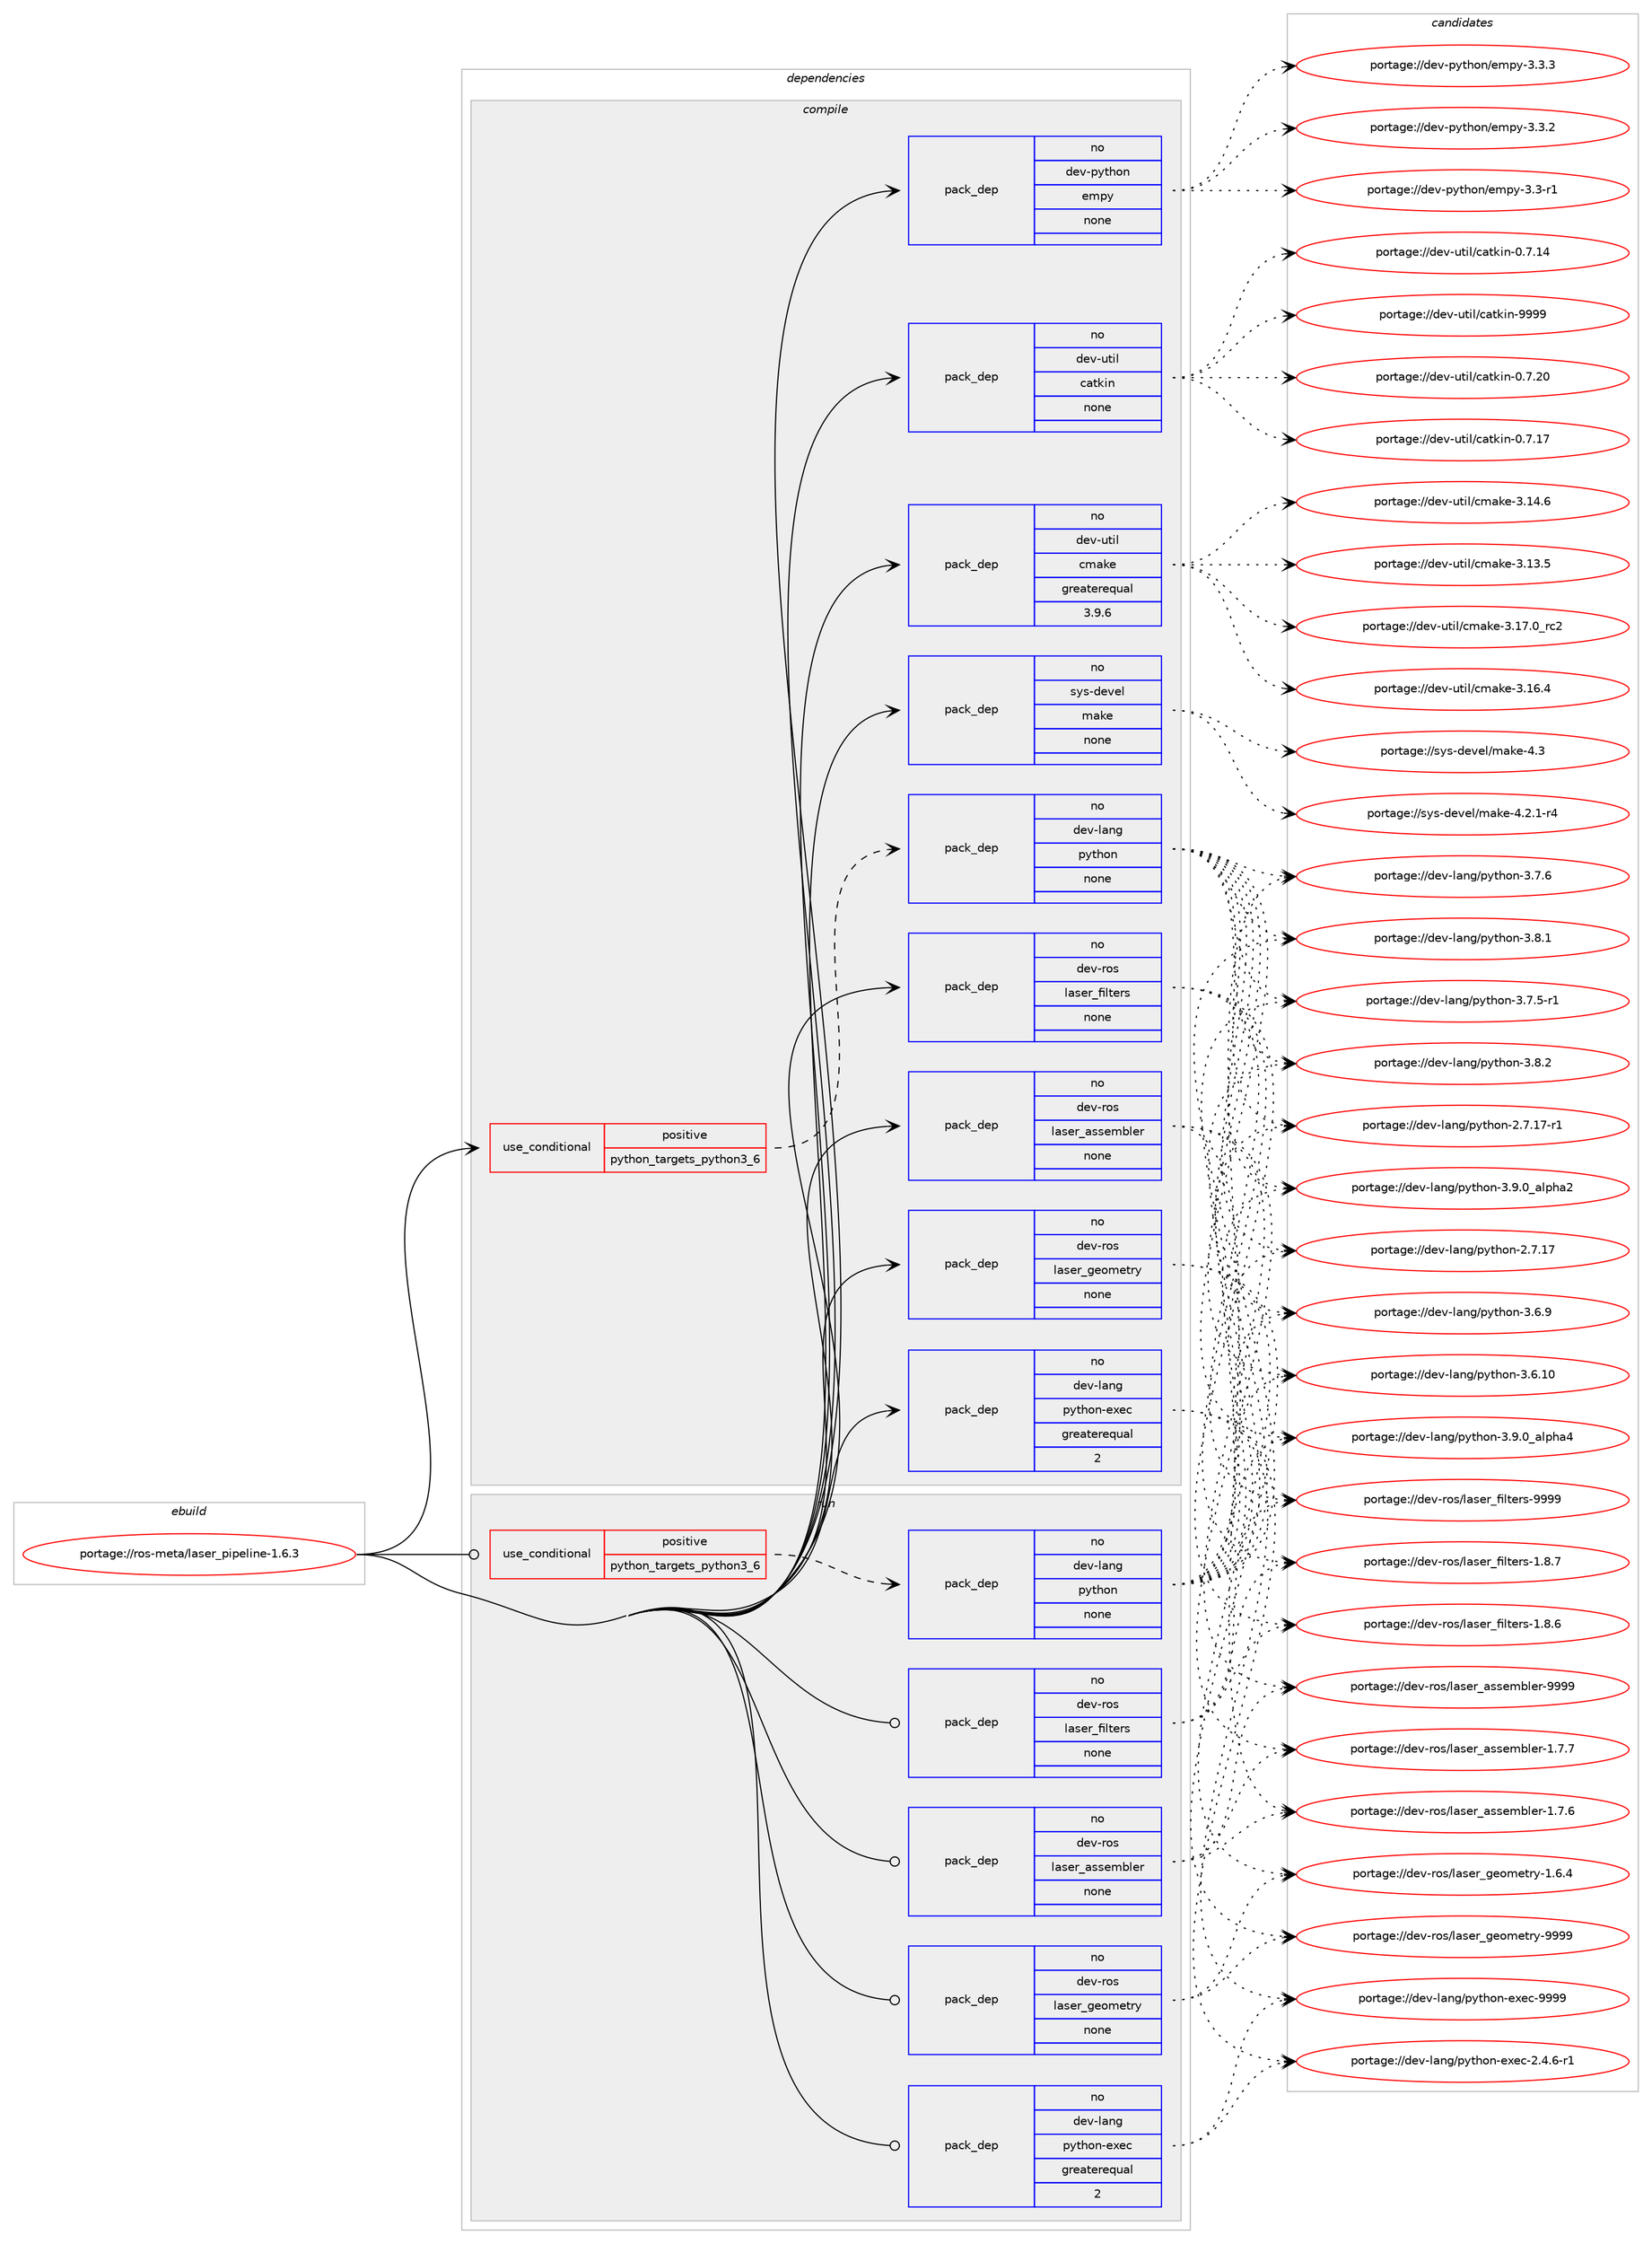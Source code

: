 digraph prolog {

# *************
# Graph options
# *************

newrank=true;
concentrate=true;
compound=true;
graph [rankdir=LR,fontname=Helvetica,fontsize=10,ranksep=1.5];#, ranksep=2.5, nodesep=0.2];
edge  [arrowhead=vee];
node  [fontname=Helvetica,fontsize=10];

# **********
# The ebuild
# **********

subgraph cluster_leftcol {
color=gray;
label=<<i>ebuild</i>>;
id [label="portage://ros-meta/laser_pipeline-1.6.3", color=red, width=4, href="../ros-meta/laser_pipeline-1.6.3.svg"];
}

# ****************
# The dependencies
# ****************

subgraph cluster_midcol {
color=gray;
label=<<i>dependencies</i>>;
subgraph cluster_compile {
fillcolor="#eeeeee";
style=filled;
label=<<i>compile</i>>;
subgraph cond11907 {
dependency60803 [label=<<TABLE BORDER="0" CELLBORDER="1" CELLSPACING="0" CELLPADDING="4"><TR><TD ROWSPAN="3" CELLPADDING="10">use_conditional</TD></TR><TR><TD>positive</TD></TR><TR><TD>python_targets_python3_6</TD></TR></TABLE>>, shape=none, color=red];
subgraph pack47648 {
dependency60804 [label=<<TABLE BORDER="0" CELLBORDER="1" CELLSPACING="0" CELLPADDING="4" WIDTH="220"><TR><TD ROWSPAN="6" CELLPADDING="30">pack_dep</TD></TR><TR><TD WIDTH="110">no</TD></TR><TR><TD>dev-lang</TD></TR><TR><TD>python</TD></TR><TR><TD>none</TD></TR><TR><TD></TD></TR></TABLE>>, shape=none, color=blue];
}
dependency60803:e -> dependency60804:w [weight=20,style="dashed",arrowhead="vee"];
}
id:e -> dependency60803:w [weight=20,style="solid",arrowhead="vee"];
subgraph pack47649 {
dependency60805 [label=<<TABLE BORDER="0" CELLBORDER="1" CELLSPACING="0" CELLPADDING="4" WIDTH="220"><TR><TD ROWSPAN="6" CELLPADDING="30">pack_dep</TD></TR><TR><TD WIDTH="110">no</TD></TR><TR><TD>dev-lang</TD></TR><TR><TD>python-exec</TD></TR><TR><TD>greaterequal</TD></TR><TR><TD>2</TD></TR></TABLE>>, shape=none, color=blue];
}
id:e -> dependency60805:w [weight=20,style="solid",arrowhead="vee"];
subgraph pack47650 {
dependency60806 [label=<<TABLE BORDER="0" CELLBORDER="1" CELLSPACING="0" CELLPADDING="4" WIDTH="220"><TR><TD ROWSPAN="6" CELLPADDING="30">pack_dep</TD></TR><TR><TD WIDTH="110">no</TD></TR><TR><TD>dev-python</TD></TR><TR><TD>empy</TD></TR><TR><TD>none</TD></TR><TR><TD></TD></TR></TABLE>>, shape=none, color=blue];
}
id:e -> dependency60806:w [weight=20,style="solid",arrowhead="vee"];
subgraph pack47651 {
dependency60807 [label=<<TABLE BORDER="0" CELLBORDER="1" CELLSPACING="0" CELLPADDING="4" WIDTH="220"><TR><TD ROWSPAN="6" CELLPADDING="30">pack_dep</TD></TR><TR><TD WIDTH="110">no</TD></TR><TR><TD>dev-ros</TD></TR><TR><TD>laser_assembler</TD></TR><TR><TD>none</TD></TR><TR><TD></TD></TR></TABLE>>, shape=none, color=blue];
}
id:e -> dependency60807:w [weight=20,style="solid",arrowhead="vee"];
subgraph pack47652 {
dependency60808 [label=<<TABLE BORDER="0" CELLBORDER="1" CELLSPACING="0" CELLPADDING="4" WIDTH="220"><TR><TD ROWSPAN="6" CELLPADDING="30">pack_dep</TD></TR><TR><TD WIDTH="110">no</TD></TR><TR><TD>dev-ros</TD></TR><TR><TD>laser_filters</TD></TR><TR><TD>none</TD></TR><TR><TD></TD></TR></TABLE>>, shape=none, color=blue];
}
id:e -> dependency60808:w [weight=20,style="solid",arrowhead="vee"];
subgraph pack47653 {
dependency60809 [label=<<TABLE BORDER="0" CELLBORDER="1" CELLSPACING="0" CELLPADDING="4" WIDTH="220"><TR><TD ROWSPAN="6" CELLPADDING="30">pack_dep</TD></TR><TR><TD WIDTH="110">no</TD></TR><TR><TD>dev-ros</TD></TR><TR><TD>laser_geometry</TD></TR><TR><TD>none</TD></TR><TR><TD></TD></TR></TABLE>>, shape=none, color=blue];
}
id:e -> dependency60809:w [weight=20,style="solid",arrowhead="vee"];
subgraph pack47654 {
dependency60810 [label=<<TABLE BORDER="0" CELLBORDER="1" CELLSPACING="0" CELLPADDING="4" WIDTH="220"><TR><TD ROWSPAN="6" CELLPADDING="30">pack_dep</TD></TR><TR><TD WIDTH="110">no</TD></TR><TR><TD>dev-util</TD></TR><TR><TD>catkin</TD></TR><TR><TD>none</TD></TR><TR><TD></TD></TR></TABLE>>, shape=none, color=blue];
}
id:e -> dependency60810:w [weight=20,style="solid",arrowhead="vee"];
subgraph pack47655 {
dependency60811 [label=<<TABLE BORDER="0" CELLBORDER="1" CELLSPACING="0" CELLPADDING="4" WIDTH="220"><TR><TD ROWSPAN="6" CELLPADDING="30">pack_dep</TD></TR><TR><TD WIDTH="110">no</TD></TR><TR><TD>dev-util</TD></TR><TR><TD>cmake</TD></TR><TR><TD>greaterequal</TD></TR><TR><TD>3.9.6</TD></TR></TABLE>>, shape=none, color=blue];
}
id:e -> dependency60811:w [weight=20,style="solid",arrowhead="vee"];
subgraph pack47656 {
dependency60812 [label=<<TABLE BORDER="0" CELLBORDER="1" CELLSPACING="0" CELLPADDING="4" WIDTH="220"><TR><TD ROWSPAN="6" CELLPADDING="30">pack_dep</TD></TR><TR><TD WIDTH="110">no</TD></TR><TR><TD>sys-devel</TD></TR><TR><TD>make</TD></TR><TR><TD>none</TD></TR><TR><TD></TD></TR></TABLE>>, shape=none, color=blue];
}
id:e -> dependency60812:w [weight=20,style="solid",arrowhead="vee"];
}
subgraph cluster_compileandrun {
fillcolor="#eeeeee";
style=filled;
label=<<i>compile and run</i>>;
}
subgraph cluster_run {
fillcolor="#eeeeee";
style=filled;
label=<<i>run</i>>;
subgraph cond11908 {
dependency60813 [label=<<TABLE BORDER="0" CELLBORDER="1" CELLSPACING="0" CELLPADDING="4"><TR><TD ROWSPAN="3" CELLPADDING="10">use_conditional</TD></TR><TR><TD>positive</TD></TR><TR><TD>python_targets_python3_6</TD></TR></TABLE>>, shape=none, color=red];
subgraph pack47657 {
dependency60814 [label=<<TABLE BORDER="0" CELLBORDER="1" CELLSPACING="0" CELLPADDING="4" WIDTH="220"><TR><TD ROWSPAN="6" CELLPADDING="30">pack_dep</TD></TR><TR><TD WIDTH="110">no</TD></TR><TR><TD>dev-lang</TD></TR><TR><TD>python</TD></TR><TR><TD>none</TD></TR><TR><TD></TD></TR></TABLE>>, shape=none, color=blue];
}
dependency60813:e -> dependency60814:w [weight=20,style="dashed",arrowhead="vee"];
}
id:e -> dependency60813:w [weight=20,style="solid",arrowhead="odot"];
subgraph pack47658 {
dependency60815 [label=<<TABLE BORDER="0" CELLBORDER="1" CELLSPACING="0" CELLPADDING="4" WIDTH="220"><TR><TD ROWSPAN="6" CELLPADDING="30">pack_dep</TD></TR><TR><TD WIDTH="110">no</TD></TR><TR><TD>dev-lang</TD></TR><TR><TD>python-exec</TD></TR><TR><TD>greaterequal</TD></TR><TR><TD>2</TD></TR></TABLE>>, shape=none, color=blue];
}
id:e -> dependency60815:w [weight=20,style="solid",arrowhead="odot"];
subgraph pack47659 {
dependency60816 [label=<<TABLE BORDER="0" CELLBORDER="1" CELLSPACING="0" CELLPADDING="4" WIDTH="220"><TR><TD ROWSPAN="6" CELLPADDING="30">pack_dep</TD></TR><TR><TD WIDTH="110">no</TD></TR><TR><TD>dev-ros</TD></TR><TR><TD>laser_assembler</TD></TR><TR><TD>none</TD></TR><TR><TD></TD></TR></TABLE>>, shape=none, color=blue];
}
id:e -> dependency60816:w [weight=20,style="solid",arrowhead="odot"];
subgraph pack47660 {
dependency60817 [label=<<TABLE BORDER="0" CELLBORDER="1" CELLSPACING="0" CELLPADDING="4" WIDTH="220"><TR><TD ROWSPAN="6" CELLPADDING="30">pack_dep</TD></TR><TR><TD WIDTH="110">no</TD></TR><TR><TD>dev-ros</TD></TR><TR><TD>laser_filters</TD></TR><TR><TD>none</TD></TR><TR><TD></TD></TR></TABLE>>, shape=none, color=blue];
}
id:e -> dependency60817:w [weight=20,style="solid",arrowhead="odot"];
subgraph pack47661 {
dependency60818 [label=<<TABLE BORDER="0" CELLBORDER="1" CELLSPACING="0" CELLPADDING="4" WIDTH="220"><TR><TD ROWSPAN="6" CELLPADDING="30">pack_dep</TD></TR><TR><TD WIDTH="110">no</TD></TR><TR><TD>dev-ros</TD></TR><TR><TD>laser_geometry</TD></TR><TR><TD>none</TD></TR><TR><TD></TD></TR></TABLE>>, shape=none, color=blue];
}
id:e -> dependency60818:w [weight=20,style="solid",arrowhead="odot"];
}
}

# **************
# The candidates
# **************

subgraph cluster_choices {
rank=same;
color=gray;
label=<<i>candidates</i>>;

subgraph choice47648 {
color=black;
nodesep=1;
choice10010111845108971101034711212111610411111045514657464895971081121049752 [label="portage://dev-lang/python-3.9.0_alpha4", color=red, width=4,href="../dev-lang/python-3.9.0_alpha4.svg"];
choice10010111845108971101034711212111610411111045514657464895971081121049750 [label="portage://dev-lang/python-3.9.0_alpha2", color=red, width=4,href="../dev-lang/python-3.9.0_alpha2.svg"];
choice100101118451089711010347112121116104111110455146564650 [label="portage://dev-lang/python-3.8.2", color=red, width=4,href="../dev-lang/python-3.8.2.svg"];
choice100101118451089711010347112121116104111110455146564649 [label="portage://dev-lang/python-3.8.1", color=red, width=4,href="../dev-lang/python-3.8.1.svg"];
choice100101118451089711010347112121116104111110455146554654 [label="portage://dev-lang/python-3.7.6", color=red, width=4,href="../dev-lang/python-3.7.6.svg"];
choice1001011184510897110103471121211161041111104551465546534511449 [label="portage://dev-lang/python-3.7.5-r1", color=red, width=4,href="../dev-lang/python-3.7.5-r1.svg"];
choice100101118451089711010347112121116104111110455146544657 [label="portage://dev-lang/python-3.6.9", color=red, width=4,href="../dev-lang/python-3.6.9.svg"];
choice10010111845108971101034711212111610411111045514654464948 [label="portage://dev-lang/python-3.6.10", color=red, width=4,href="../dev-lang/python-3.6.10.svg"];
choice100101118451089711010347112121116104111110455046554649554511449 [label="portage://dev-lang/python-2.7.17-r1", color=red, width=4,href="../dev-lang/python-2.7.17-r1.svg"];
choice10010111845108971101034711212111610411111045504655464955 [label="portage://dev-lang/python-2.7.17", color=red, width=4,href="../dev-lang/python-2.7.17.svg"];
dependency60804:e -> choice10010111845108971101034711212111610411111045514657464895971081121049752:w [style=dotted,weight="100"];
dependency60804:e -> choice10010111845108971101034711212111610411111045514657464895971081121049750:w [style=dotted,weight="100"];
dependency60804:e -> choice100101118451089711010347112121116104111110455146564650:w [style=dotted,weight="100"];
dependency60804:e -> choice100101118451089711010347112121116104111110455146564649:w [style=dotted,weight="100"];
dependency60804:e -> choice100101118451089711010347112121116104111110455146554654:w [style=dotted,weight="100"];
dependency60804:e -> choice1001011184510897110103471121211161041111104551465546534511449:w [style=dotted,weight="100"];
dependency60804:e -> choice100101118451089711010347112121116104111110455146544657:w [style=dotted,weight="100"];
dependency60804:e -> choice10010111845108971101034711212111610411111045514654464948:w [style=dotted,weight="100"];
dependency60804:e -> choice100101118451089711010347112121116104111110455046554649554511449:w [style=dotted,weight="100"];
dependency60804:e -> choice10010111845108971101034711212111610411111045504655464955:w [style=dotted,weight="100"];
}
subgraph choice47649 {
color=black;
nodesep=1;
choice10010111845108971101034711212111610411111045101120101994557575757 [label="portage://dev-lang/python-exec-9999", color=red, width=4,href="../dev-lang/python-exec-9999.svg"];
choice10010111845108971101034711212111610411111045101120101994550465246544511449 [label="portage://dev-lang/python-exec-2.4.6-r1", color=red, width=4,href="../dev-lang/python-exec-2.4.6-r1.svg"];
dependency60805:e -> choice10010111845108971101034711212111610411111045101120101994557575757:w [style=dotted,weight="100"];
dependency60805:e -> choice10010111845108971101034711212111610411111045101120101994550465246544511449:w [style=dotted,weight="100"];
}
subgraph choice47650 {
color=black;
nodesep=1;
choice1001011184511212111610411111047101109112121455146514651 [label="portage://dev-python/empy-3.3.3", color=red, width=4,href="../dev-python/empy-3.3.3.svg"];
choice1001011184511212111610411111047101109112121455146514650 [label="portage://dev-python/empy-3.3.2", color=red, width=4,href="../dev-python/empy-3.3.2.svg"];
choice1001011184511212111610411111047101109112121455146514511449 [label="portage://dev-python/empy-3.3-r1", color=red, width=4,href="../dev-python/empy-3.3-r1.svg"];
dependency60806:e -> choice1001011184511212111610411111047101109112121455146514651:w [style=dotted,weight="100"];
dependency60806:e -> choice1001011184511212111610411111047101109112121455146514650:w [style=dotted,weight="100"];
dependency60806:e -> choice1001011184511212111610411111047101109112121455146514511449:w [style=dotted,weight="100"];
}
subgraph choice47651 {
color=black;
nodesep=1;
choice1001011184511411111547108971151011149597115115101109981081011144557575757 [label="portage://dev-ros/laser_assembler-9999", color=red, width=4,href="../dev-ros/laser_assembler-9999.svg"];
choice100101118451141111154710897115101114959711511510110998108101114454946554655 [label="portage://dev-ros/laser_assembler-1.7.7", color=red, width=4,href="../dev-ros/laser_assembler-1.7.7.svg"];
choice100101118451141111154710897115101114959711511510110998108101114454946554654 [label="portage://dev-ros/laser_assembler-1.7.6", color=red, width=4,href="../dev-ros/laser_assembler-1.7.6.svg"];
dependency60807:e -> choice1001011184511411111547108971151011149597115115101109981081011144557575757:w [style=dotted,weight="100"];
dependency60807:e -> choice100101118451141111154710897115101114959711511510110998108101114454946554655:w [style=dotted,weight="100"];
dependency60807:e -> choice100101118451141111154710897115101114959711511510110998108101114454946554654:w [style=dotted,weight="100"];
}
subgraph choice47652 {
color=black;
nodesep=1;
choice100101118451141111154710897115101114951021051081161011141154557575757 [label="portage://dev-ros/laser_filters-9999", color=red, width=4,href="../dev-ros/laser_filters-9999.svg"];
choice10010111845114111115471089711510111495102105108116101114115454946564655 [label="portage://dev-ros/laser_filters-1.8.7", color=red, width=4,href="../dev-ros/laser_filters-1.8.7.svg"];
choice10010111845114111115471089711510111495102105108116101114115454946564654 [label="portage://dev-ros/laser_filters-1.8.6", color=red, width=4,href="../dev-ros/laser_filters-1.8.6.svg"];
dependency60808:e -> choice100101118451141111154710897115101114951021051081161011141154557575757:w [style=dotted,weight="100"];
dependency60808:e -> choice10010111845114111115471089711510111495102105108116101114115454946564655:w [style=dotted,weight="100"];
dependency60808:e -> choice10010111845114111115471089711510111495102105108116101114115454946564654:w [style=dotted,weight="100"];
}
subgraph choice47653 {
color=black;
nodesep=1;
choice100101118451141111154710897115101114951031011111091011161141214557575757 [label="portage://dev-ros/laser_geometry-9999", color=red, width=4,href="../dev-ros/laser_geometry-9999.svg"];
choice10010111845114111115471089711510111495103101111109101116114121454946544652 [label="portage://dev-ros/laser_geometry-1.6.4", color=red, width=4,href="../dev-ros/laser_geometry-1.6.4.svg"];
dependency60809:e -> choice100101118451141111154710897115101114951031011111091011161141214557575757:w [style=dotted,weight="100"];
dependency60809:e -> choice10010111845114111115471089711510111495103101111109101116114121454946544652:w [style=dotted,weight="100"];
}
subgraph choice47654 {
color=black;
nodesep=1;
choice100101118451171161051084799971161071051104557575757 [label="portage://dev-util/catkin-9999", color=red, width=4,href="../dev-util/catkin-9999.svg"];
choice1001011184511711610510847999711610710511045484655465048 [label="portage://dev-util/catkin-0.7.20", color=red, width=4,href="../dev-util/catkin-0.7.20.svg"];
choice1001011184511711610510847999711610710511045484655464955 [label="portage://dev-util/catkin-0.7.17", color=red, width=4,href="../dev-util/catkin-0.7.17.svg"];
choice1001011184511711610510847999711610710511045484655464952 [label="portage://dev-util/catkin-0.7.14", color=red, width=4,href="../dev-util/catkin-0.7.14.svg"];
dependency60810:e -> choice100101118451171161051084799971161071051104557575757:w [style=dotted,weight="100"];
dependency60810:e -> choice1001011184511711610510847999711610710511045484655465048:w [style=dotted,weight="100"];
dependency60810:e -> choice1001011184511711610510847999711610710511045484655464955:w [style=dotted,weight="100"];
dependency60810:e -> choice1001011184511711610510847999711610710511045484655464952:w [style=dotted,weight="100"];
}
subgraph choice47655 {
color=black;
nodesep=1;
choice1001011184511711610510847991099710710145514649554648951149950 [label="portage://dev-util/cmake-3.17.0_rc2", color=red, width=4,href="../dev-util/cmake-3.17.0_rc2.svg"];
choice1001011184511711610510847991099710710145514649544652 [label="portage://dev-util/cmake-3.16.4", color=red, width=4,href="../dev-util/cmake-3.16.4.svg"];
choice1001011184511711610510847991099710710145514649524654 [label="portage://dev-util/cmake-3.14.6", color=red, width=4,href="../dev-util/cmake-3.14.6.svg"];
choice1001011184511711610510847991099710710145514649514653 [label="portage://dev-util/cmake-3.13.5", color=red, width=4,href="../dev-util/cmake-3.13.5.svg"];
dependency60811:e -> choice1001011184511711610510847991099710710145514649554648951149950:w [style=dotted,weight="100"];
dependency60811:e -> choice1001011184511711610510847991099710710145514649544652:w [style=dotted,weight="100"];
dependency60811:e -> choice1001011184511711610510847991099710710145514649524654:w [style=dotted,weight="100"];
dependency60811:e -> choice1001011184511711610510847991099710710145514649514653:w [style=dotted,weight="100"];
}
subgraph choice47656 {
color=black;
nodesep=1;
choice11512111545100101118101108471099710710145524651 [label="portage://sys-devel/make-4.3", color=red, width=4,href="../sys-devel/make-4.3.svg"];
choice1151211154510010111810110847109971071014552465046494511452 [label="portage://sys-devel/make-4.2.1-r4", color=red, width=4,href="../sys-devel/make-4.2.1-r4.svg"];
dependency60812:e -> choice11512111545100101118101108471099710710145524651:w [style=dotted,weight="100"];
dependency60812:e -> choice1151211154510010111810110847109971071014552465046494511452:w [style=dotted,weight="100"];
}
subgraph choice47657 {
color=black;
nodesep=1;
choice10010111845108971101034711212111610411111045514657464895971081121049752 [label="portage://dev-lang/python-3.9.0_alpha4", color=red, width=4,href="../dev-lang/python-3.9.0_alpha4.svg"];
choice10010111845108971101034711212111610411111045514657464895971081121049750 [label="portage://dev-lang/python-3.9.0_alpha2", color=red, width=4,href="../dev-lang/python-3.9.0_alpha2.svg"];
choice100101118451089711010347112121116104111110455146564650 [label="portage://dev-lang/python-3.8.2", color=red, width=4,href="../dev-lang/python-3.8.2.svg"];
choice100101118451089711010347112121116104111110455146564649 [label="portage://dev-lang/python-3.8.1", color=red, width=4,href="../dev-lang/python-3.8.1.svg"];
choice100101118451089711010347112121116104111110455146554654 [label="portage://dev-lang/python-3.7.6", color=red, width=4,href="../dev-lang/python-3.7.6.svg"];
choice1001011184510897110103471121211161041111104551465546534511449 [label="portage://dev-lang/python-3.7.5-r1", color=red, width=4,href="../dev-lang/python-3.7.5-r1.svg"];
choice100101118451089711010347112121116104111110455146544657 [label="portage://dev-lang/python-3.6.9", color=red, width=4,href="../dev-lang/python-3.6.9.svg"];
choice10010111845108971101034711212111610411111045514654464948 [label="portage://dev-lang/python-3.6.10", color=red, width=4,href="../dev-lang/python-3.6.10.svg"];
choice100101118451089711010347112121116104111110455046554649554511449 [label="portage://dev-lang/python-2.7.17-r1", color=red, width=4,href="../dev-lang/python-2.7.17-r1.svg"];
choice10010111845108971101034711212111610411111045504655464955 [label="portage://dev-lang/python-2.7.17", color=red, width=4,href="../dev-lang/python-2.7.17.svg"];
dependency60814:e -> choice10010111845108971101034711212111610411111045514657464895971081121049752:w [style=dotted,weight="100"];
dependency60814:e -> choice10010111845108971101034711212111610411111045514657464895971081121049750:w [style=dotted,weight="100"];
dependency60814:e -> choice100101118451089711010347112121116104111110455146564650:w [style=dotted,weight="100"];
dependency60814:e -> choice100101118451089711010347112121116104111110455146564649:w [style=dotted,weight="100"];
dependency60814:e -> choice100101118451089711010347112121116104111110455146554654:w [style=dotted,weight="100"];
dependency60814:e -> choice1001011184510897110103471121211161041111104551465546534511449:w [style=dotted,weight="100"];
dependency60814:e -> choice100101118451089711010347112121116104111110455146544657:w [style=dotted,weight="100"];
dependency60814:e -> choice10010111845108971101034711212111610411111045514654464948:w [style=dotted,weight="100"];
dependency60814:e -> choice100101118451089711010347112121116104111110455046554649554511449:w [style=dotted,weight="100"];
dependency60814:e -> choice10010111845108971101034711212111610411111045504655464955:w [style=dotted,weight="100"];
}
subgraph choice47658 {
color=black;
nodesep=1;
choice10010111845108971101034711212111610411111045101120101994557575757 [label="portage://dev-lang/python-exec-9999", color=red, width=4,href="../dev-lang/python-exec-9999.svg"];
choice10010111845108971101034711212111610411111045101120101994550465246544511449 [label="portage://dev-lang/python-exec-2.4.6-r1", color=red, width=4,href="../dev-lang/python-exec-2.4.6-r1.svg"];
dependency60815:e -> choice10010111845108971101034711212111610411111045101120101994557575757:w [style=dotted,weight="100"];
dependency60815:e -> choice10010111845108971101034711212111610411111045101120101994550465246544511449:w [style=dotted,weight="100"];
}
subgraph choice47659 {
color=black;
nodesep=1;
choice1001011184511411111547108971151011149597115115101109981081011144557575757 [label="portage://dev-ros/laser_assembler-9999", color=red, width=4,href="../dev-ros/laser_assembler-9999.svg"];
choice100101118451141111154710897115101114959711511510110998108101114454946554655 [label="portage://dev-ros/laser_assembler-1.7.7", color=red, width=4,href="../dev-ros/laser_assembler-1.7.7.svg"];
choice100101118451141111154710897115101114959711511510110998108101114454946554654 [label="portage://dev-ros/laser_assembler-1.7.6", color=red, width=4,href="../dev-ros/laser_assembler-1.7.6.svg"];
dependency60816:e -> choice1001011184511411111547108971151011149597115115101109981081011144557575757:w [style=dotted,weight="100"];
dependency60816:e -> choice100101118451141111154710897115101114959711511510110998108101114454946554655:w [style=dotted,weight="100"];
dependency60816:e -> choice100101118451141111154710897115101114959711511510110998108101114454946554654:w [style=dotted,weight="100"];
}
subgraph choice47660 {
color=black;
nodesep=1;
choice100101118451141111154710897115101114951021051081161011141154557575757 [label="portage://dev-ros/laser_filters-9999", color=red, width=4,href="../dev-ros/laser_filters-9999.svg"];
choice10010111845114111115471089711510111495102105108116101114115454946564655 [label="portage://dev-ros/laser_filters-1.8.7", color=red, width=4,href="../dev-ros/laser_filters-1.8.7.svg"];
choice10010111845114111115471089711510111495102105108116101114115454946564654 [label="portage://dev-ros/laser_filters-1.8.6", color=red, width=4,href="../dev-ros/laser_filters-1.8.6.svg"];
dependency60817:e -> choice100101118451141111154710897115101114951021051081161011141154557575757:w [style=dotted,weight="100"];
dependency60817:e -> choice10010111845114111115471089711510111495102105108116101114115454946564655:w [style=dotted,weight="100"];
dependency60817:e -> choice10010111845114111115471089711510111495102105108116101114115454946564654:w [style=dotted,weight="100"];
}
subgraph choice47661 {
color=black;
nodesep=1;
choice100101118451141111154710897115101114951031011111091011161141214557575757 [label="portage://dev-ros/laser_geometry-9999", color=red, width=4,href="../dev-ros/laser_geometry-9999.svg"];
choice10010111845114111115471089711510111495103101111109101116114121454946544652 [label="portage://dev-ros/laser_geometry-1.6.4", color=red, width=4,href="../dev-ros/laser_geometry-1.6.4.svg"];
dependency60818:e -> choice100101118451141111154710897115101114951031011111091011161141214557575757:w [style=dotted,weight="100"];
dependency60818:e -> choice10010111845114111115471089711510111495103101111109101116114121454946544652:w [style=dotted,weight="100"];
}
}

}

